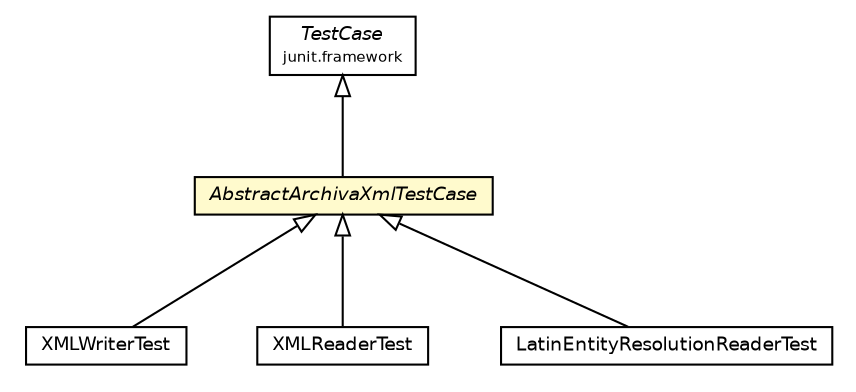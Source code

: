 #!/usr/local/bin/dot
#
# Class diagram 
# Generated by UmlGraph version 4.6 (http://www.spinellis.gr/sw/umlgraph)
#

digraph G {
	edge [fontname="Helvetica",fontsize=10,labelfontname="Helvetica",labelfontsize=10];
	node [fontname="Helvetica",fontsize=10,shape=plaintext];
	// org.apache.maven.archiva.xml.XMLWriterTest
	c17138 [label=<<table border="0" cellborder="1" cellspacing="0" cellpadding="2" port="p" href="./XMLWriterTest.html">
		<tr><td><table border="0" cellspacing="0" cellpadding="1">
			<tr><td> XMLWriterTest </td></tr>
		</table></td></tr>
		</table>>, fontname="Helvetica", fontcolor="black", fontsize=9.0];
	// org.apache.maven.archiva.xml.XMLReaderTest
	c17139 [label=<<table border="0" cellborder="1" cellspacing="0" cellpadding="2" port="p" href="./XMLReaderTest.html">
		<tr><td><table border="0" cellspacing="0" cellpadding="1">
			<tr><td> XMLReaderTest </td></tr>
		</table></td></tr>
		</table>>, fontname="Helvetica", fontcolor="black", fontsize=9.0];
	// org.apache.maven.archiva.xml.LatinEntityResolutionReaderTest
	c17140 [label=<<table border="0" cellborder="1" cellspacing="0" cellpadding="2" port="p" href="./LatinEntityResolutionReaderTest.html">
		<tr><td><table border="0" cellspacing="0" cellpadding="1">
			<tr><td> LatinEntityResolutionReaderTest </td></tr>
		</table></td></tr>
		</table>>, fontname="Helvetica", fontcolor="black", fontsize=9.0];
	// org.apache.maven.archiva.xml.AbstractArchivaXmlTestCase
	c17142 [label=<<table border="0" cellborder="1" cellspacing="0" cellpadding="2" port="p" bgcolor="lemonChiffon" href="./AbstractArchivaXmlTestCase.html">
		<tr><td><table border="0" cellspacing="0" cellpadding="1">
			<tr><td><font face="Helvetica-Oblique"> AbstractArchivaXmlTestCase </font></td></tr>
		</table></td></tr>
		</table>>, fontname="Helvetica", fontcolor="black", fontsize=9.0];
	//org.apache.maven.archiva.xml.XMLWriterTest extends org.apache.maven.archiva.xml.AbstractArchivaXmlTestCase
	c17142:p -> c17138:p [dir=back,arrowtail=empty];
	//org.apache.maven.archiva.xml.XMLReaderTest extends org.apache.maven.archiva.xml.AbstractArchivaXmlTestCase
	c17142:p -> c17139:p [dir=back,arrowtail=empty];
	//org.apache.maven.archiva.xml.LatinEntityResolutionReaderTest extends org.apache.maven.archiva.xml.AbstractArchivaXmlTestCase
	c17142:p -> c17140:p [dir=back,arrowtail=empty];
	//org.apache.maven.archiva.xml.AbstractArchivaXmlTestCase extends junit.framework.TestCase
	c17321:p -> c17142:p [dir=back,arrowtail=empty];
	// junit.framework.TestCase
	c17321 [label=<<table border="0" cellborder="1" cellspacing="0" cellpadding="2" port="p" href="http://java.sun.com/j2se/1.4.2/docs/api/junit/framework/TestCase.html">
		<tr><td><table border="0" cellspacing="0" cellpadding="1">
			<tr><td><font face="Helvetica-Oblique"> TestCase </font></td></tr>
			<tr><td><font point-size="7.0"> junit.framework </font></td></tr>
		</table></td></tr>
		</table>>, fontname="Helvetica", fontcolor="black", fontsize=9.0];
}

